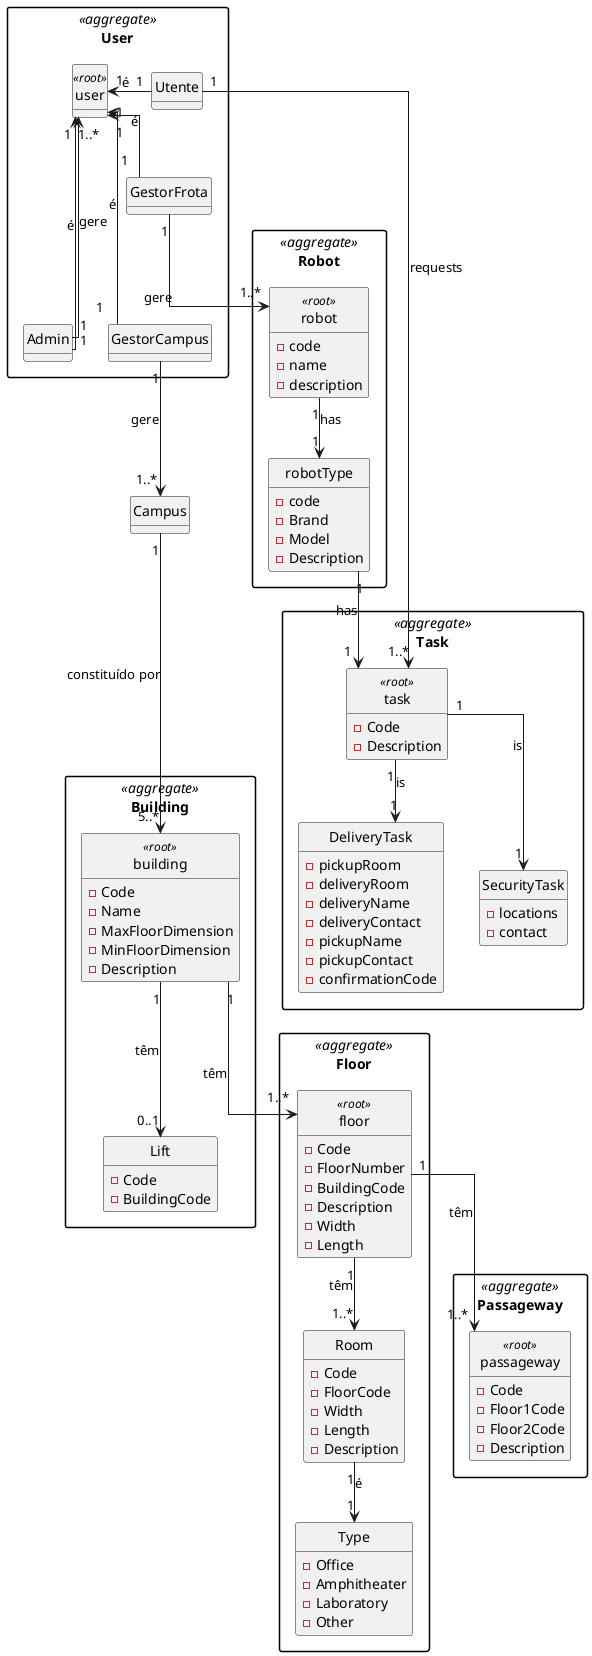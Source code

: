 @startuml DomainModel

skinparam packageStyle rectangle
skinparam linetype ortho
hide methods
hide circle

package User <<aggregate>> {
    class user <<root>>
    class Admin
    class GestorFrota
    class GestorCampus
    class Utente

}

package Building <<aggregate>> {
    class building <<root>>{
        - Code
        - Name
        - MaxFloorDimension
        - MinFloorDimension
        - Description

    }
    class Lift{
        - Code
        - BuildingCode
    }
}

package Floor <<aggregate>> {
    class floor <<root>>{
        - Code
        - FloorNumber
        - BuildingCode
        - Description
        - Width
        - Length
    }

    class Room{
        - Code
        - FloorCode
        - Width
        - Length
        - Description
    }

    enum Type {
            - Office
            - Amphitheater
            - Laboratory
            - Other
    }

}

package Passageway <<aggregate>>{
    class passageway <<root>>{
        - Code
        - Floor1Code
        - Floor2Code
        - Description
    }
}



class Campus


package Robot <<aggregate>> {

    class robot <<root>>{
        -code
        -name
        -description
    }

    class robotType {
        -code
        -Brand
        -Model
        -Description
    }

  /'class robot <<root>>{
        -SerialNumber
        -Marca
        -Id
        -Nickname
        }
    class Droneisep
    class Robisep
enum Função {
    -Entrega
    -Limpeza
    -vigilância
}'/

}


package Task <<aggregate>> {
class task <<root>>{
    -Code
    -Description
}

class DeliveryTask{
    -pickupRoom
    -deliveryRoom
    -deliveryName
    -deliveryContact
    -pickupName
    -pickupContact
    -confirmationCode
}

class SecurityTask{
    -locations
    -contact
}

}

user "1" <--- "1" Admin : é
user "1" <-- "1" GestorFrota: é
user "1" <--- "1" GestorCampus: é
user "1" <- "1" Utente: é

Admin "1" --> "1..*" user : gere

Utente "1" --> "1..*" task : requests

GestorCampus "1" --> "1..*" Campus : gere

GestorFrota "1" --> "1..*" robot : gere

Campus "1" ---> "5..*" building : constituído por


building "1" --> "1..*" floor : têm
building "1" --> "0..1" Lift : têm

floor "1" --> "1..*" passageway: têm
floor "1" --> "1..*" Room: têm
Room "1" --> "1" Type: é

'robot "1"  <-- "1" Droneisep: é
'robot "1" <-- "1" Robisep: é

robot "1" --> "1" robotType: has
robotType "1" --> "1" task: has

'Robisep "1" --> "1..*" Task: does
'Robisep "1" --> "1" Função : desempenha

task "1" --> "1" DeliveryTask: is
task "1" --> "1" SecurityTask: is


@enduml
